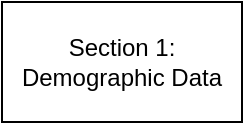 <mxfile version="20.8.5" type="github"><diagram id="NJV-T7M4_EtkIpTZF7o5" name="Page-1"><mxGraphModel dx="880" dy="509" grid="1" gridSize="10" guides="1" tooltips="1" connect="1" arrows="1" fold="1" page="1" pageScale="1" pageWidth="850" pageHeight="1100" math="0" shadow="0"><root><mxCell id="0"/><mxCell id="1" parent="0"/><mxCell id="3LEc4Kf5eY3gtCvFoTNd-2" value="Section 1: Demographic Data " style="rounded=0;whiteSpace=wrap;html=1;" vertex="1" parent="1"><mxGeometry x="70" y="130" width="120" height="60" as="geometry"/></mxCell></root></mxGraphModel></diagram></mxfile>